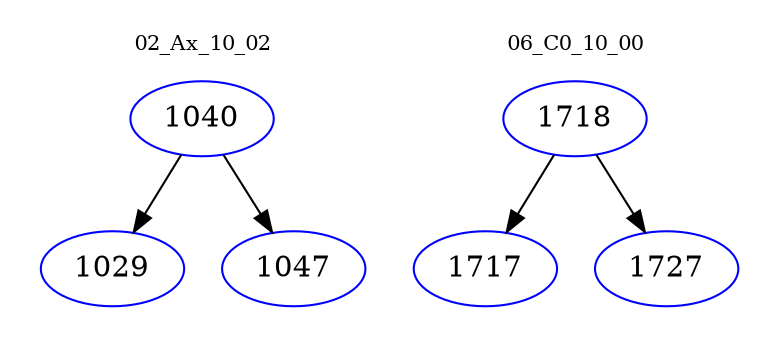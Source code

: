 digraph{
subgraph cluster_0 {
color = white
label = "02_Ax_10_02";
fontsize=10;
T0_1040 [label="1040", color="blue"]
T0_1040 -> T0_1029 [color="black"]
T0_1029 [label="1029", color="blue"]
T0_1040 -> T0_1047 [color="black"]
T0_1047 [label="1047", color="blue"]
}
subgraph cluster_1 {
color = white
label = "06_C0_10_00";
fontsize=10;
T1_1718 [label="1718", color="blue"]
T1_1718 -> T1_1717 [color="black"]
T1_1717 [label="1717", color="blue"]
T1_1718 -> T1_1727 [color="black"]
T1_1727 [label="1727", color="blue"]
}
}
